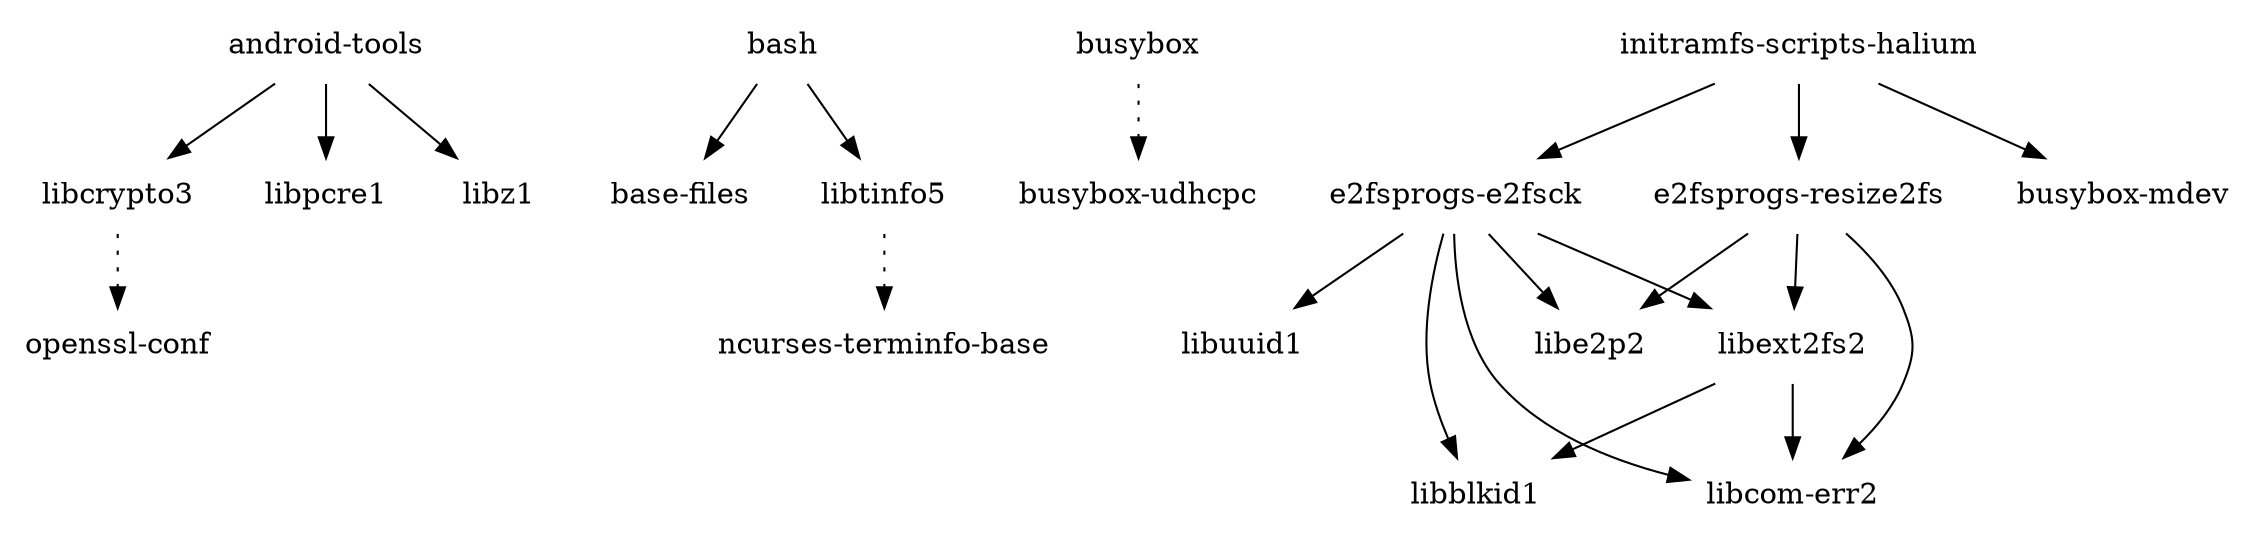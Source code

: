 digraph depends {
    node [shape=plaintext]
"android-tools" -> "libcrypto3"
"android-tools" -> "libpcre1"
"android-tools" -> "libz1"
"bash" -> "base-files"
"bash" -> "libtinfo5"
"busybox" -> "busybox-udhcpc" [style=dotted]
"e2fsprogs-e2fsck" -> "libblkid1"
"e2fsprogs-e2fsck" -> "libcom-err2"
"e2fsprogs-e2fsck" -> "libe2p2"
"e2fsprogs-e2fsck" -> "libext2fs2"
"e2fsprogs-e2fsck" -> "libuuid1"
"e2fsprogs-resize2fs" -> "libcom-err2"
"e2fsprogs-resize2fs" -> "libe2p2"
"e2fsprogs-resize2fs" -> "libext2fs2"
"initramfs-scripts-halium" -> "busybox-mdev"
"initramfs-scripts-halium" -> "e2fsprogs-e2fsck"
"initramfs-scripts-halium" -> "e2fsprogs-resize2fs"
"libcrypto3" -> "openssl-conf" [style=dotted]
"libext2fs2" -> "libblkid1"
"libext2fs2" -> "libcom-err2"
"libtinfo5" -> "ncurses-terminfo-base" [style=dotted]
}
